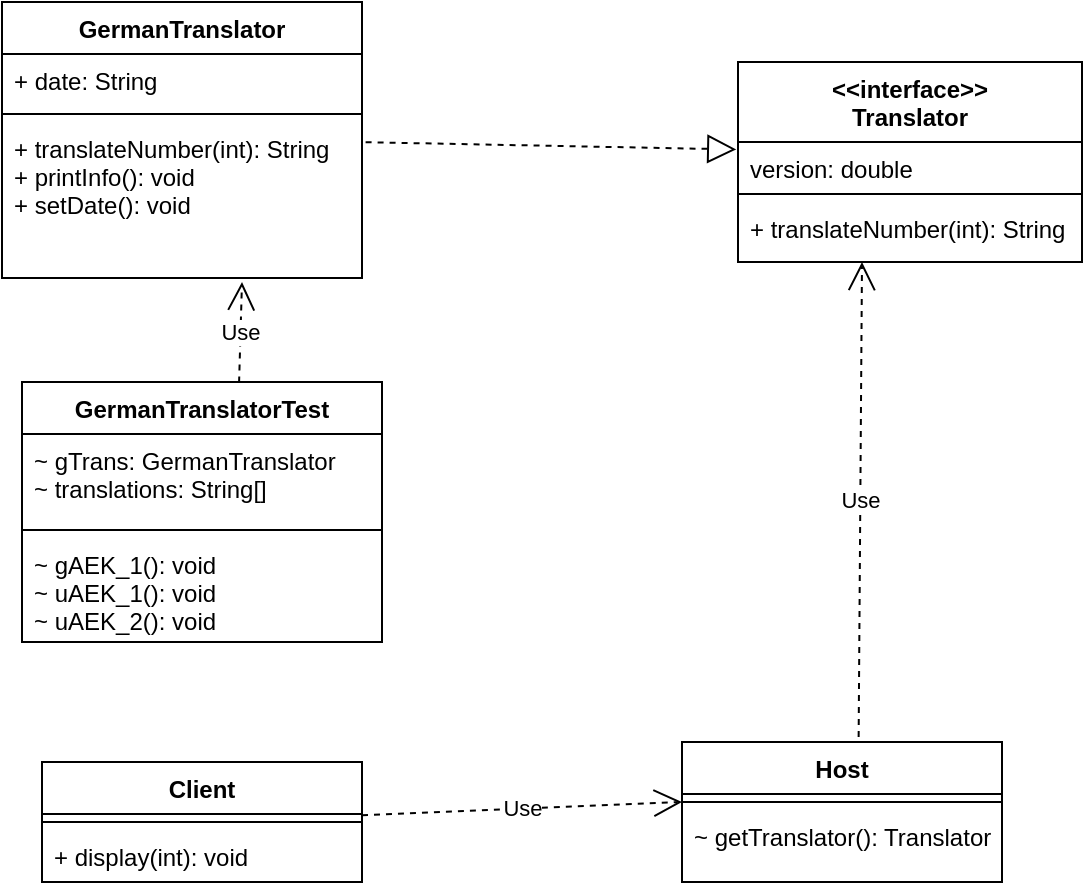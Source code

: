 <mxfile version="20.4.0" type="github"><diagram id="PfS6YMHEkDWlYDKdICC1" name="Page-1"><mxGraphModel dx="1381" dy="764" grid="1" gridSize="10" guides="1" tooltips="1" connect="1" arrows="1" fold="1" page="1" pageScale="1" pageWidth="827" pageHeight="1169" math="0" shadow="0"><root><mxCell id="0"/><mxCell id="1" parent="0"/><mxCell id="yOJaloRvgMRQviQX31AW-1" value="&lt;&lt;interface&gt;&gt;&#10;Translator" style="swimlane;fontStyle=1;align=center;verticalAlign=top;childLayout=stackLayout;horizontal=1;startSize=40;horizontalStack=0;resizeParent=1;resizeLast=0;collapsible=1;marginBottom=0;rounded=0;shadow=0;strokeWidth=1;" vertex="1" parent="1"><mxGeometry x="408" y="70" width="172" height="100" as="geometry"><mxRectangle x="508" y="90" width="160" height="26" as="alternateBounds"/></mxGeometry></mxCell><mxCell id="yOJaloRvgMRQviQX31AW-2" value="version: double" style="text;align=left;verticalAlign=top;spacingLeft=4;spacingRight=4;overflow=hidden;rotatable=0;points=[[0,0.5],[1,0.5]];portConstraint=eastwest;rounded=0;shadow=0;html=0;" vertex="1" parent="yOJaloRvgMRQviQX31AW-1"><mxGeometry y="40" width="172" height="22" as="geometry"/></mxCell><mxCell id="yOJaloRvgMRQviQX31AW-3" value="" style="line;html=1;strokeWidth=1;align=left;verticalAlign=middle;spacingTop=-1;spacingLeft=3;spacingRight=3;rotatable=0;labelPosition=right;points=[];portConstraint=eastwest;" vertex="1" parent="yOJaloRvgMRQviQX31AW-1"><mxGeometry y="62" width="172" height="8" as="geometry"/></mxCell><mxCell id="yOJaloRvgMRQviQX31AW-4" value="+ translateNumber(int): String" style="text;align=left;verticalAlign=top;spacingLeft=4;spacingRight=4;overflow=hidden;rotatable=0;points=[[0,0.5],[1,0.5]];portConstraint=eastwest;" vertex="1" parent="yOJaloRvgMRQviQX31AW-1"><mxGeometry y="70" width="172" height="26" as="geometry"/></mxCell><mxCell id="yOJaloRvgMRQviQX31AW-5" value="GermanTranslator" style="swimlane;fontStyle=1;align=center;verticalAlign=top;childLayout=stackLayout;horizontal=1;startSize=26;horizontalStack=0;resizeParent=1;resizeLast=0;collapsible=1;marginBottom=0;rounded=0;shadow=0;strokeWidth=1;" vertex="1" parent="1"><mxGeometry x="40" y="40" width="180" height="138" as="geometry"><mxRectangle x="230" y="140" width="160" height="26" as="alternateBounds"/></mxGeometry></mxCell><mxCell id="yOJaloRvgMRQviQX31AW-6" value="+ date: String" style="text;align=left;verticalAlign=top;spacingLeft=4;spacingRight=4;overflow=hidden;rotatable=0;points=[[0,0.5],[1,0.5]];portConstraint=eastwest;rounded=0;shadow=0;html=0;" vertex="1" parent="yOJaloRvgMRQviQX31AW-5"><mxGeometry y="26" width="180" height="26" as="geometry"/></mxCell><mxCell id="yOJaloRvgMRQviQX31AW-7" value="" style="line;html=1;strokeWidth=1;align=left;verticalAlign=middle;spacingTop=-1;spacingLeft=3;spacingRight=3;rotatable=0;labelPosition=right;points=[];portConstraint=eastwest;" vertex="1" parent="yOJaloRvgMRQviQX31AW-5"><mxGeometry y="52" width="180" height="8" as="geometry"/></mxCell><mxCell id="yOJaloRvgMRQviQX31AW-8" value="+ translateNumber(int): String&#10;+ printInfo(): void&#10;+ setDate(): void" style="text;align=left;verticalAlign=top;spacingLeft=4;spacingRight=4;overflow=hidden;rotatable=0;points=[[0,0.5],[1,0.5]];portConstraint=eastwest;" vertex="1" parent="yOJaloRvgMRQviQX31AW-5"><mxGeometry y="60" width="180" height="50" as="geometry"/></mxCell><mxCell id="yOJaloRvgMRQviQX31AW-9" value="Host" style="swimlane;fontStyle=1;align=center;verticalAlign=top;childLayout=stackLayout;horizontal=1;startSize=26;horizontalStack=0;resizeParent=1;resizeLast=0;collapsible=1;marginBottom=0;rounded=0;shadow=0;strokeWidth=1;" vertex="1" parent="1"><mxGeometry x="380" y="410" width="160" height="70" as="geometry"><mxRectangle x="130" y="380" width="160" height="26" as="alternateBounds"/></mxGeometry></mxCell><mxCell id="yOJaloRvgMRQviQX31AW-10" value="" style="line;html=1;strokeWidth=1;align=left;verticalAlign=middle;spacingTop=-1;spacingLeft=3;spacingRight=3;rotatable=0;labelPosition=right;points=[];portConstraint=eastwest;" vertex="1" parent="yOJaloRvgMRQviQX31AW-9"><mxGeometry y="26" width="160" height="8" as="geometry"/></mxCell><mxCell id="yOJaloRvgMRQviQX31AW-11" value="~ getTranslator(): Translator" style="text;align=left;verticalAlign=top;spacingLeft=4;spacingRight=4;overflow=hidden;rotatable=0;points=[[0,0.5],[1,0.5]];portConstraint=eastwest;" vertex="1" parent="yOJaloRvgMRQviQX31AW-9"><mxGeometry y="34" width="160" height="26" as="geometry"/></mxCell><mxCell id="yOJaloRvgMRQviQX31AW-12" value="GermanTranslatorTest" style="swimlane;fontStyle=1;align=center;verticalAlign=top;childLayout=stackLayout;horizontal=1;startSize=26;horizontalStack=0;resizeParent=1;resizeLast=0;collapsible=1;marginBottom=0;rounded=0;shadow=0;strokeWidth=1;" vertex="1" parent="1"><mxGeometry x="50" y="230" width="180" height="130" as="geometry"><mxRectangle x="230" y="140" width="160" height="26" as="alternateBounds"/></mxGeometry></mxCell><mxCell id="yOJaloRvgMRQviQX31AW-13" value="~ gTrans: GermanTranslator&#10;~ translations: String[]" style="text;align=left;verticalAlign=top;spacingLeft=4;spacingRight=4;overflow=hidden;rotatable=0;points=[[0,0.5],[1,0.5]];portConstraint=eastwest;rounded=0;shadow=0;html=0;" vertex="1" parent="yOJaloRvgMRQviQX31AW-12"><mxGeometry y="26" width="180" height="44" as="geometry"/></mxCell><mxCell id="yOJaloRvgMRQviQX31AW-14" value="" style="line;html=1;strokeWidth=1;align=left;verticalAlign=middle;spacingTop=-1;spacingLeft=3;spacingRight=3;rotatable=0;labelPosition=right;points=[];portConstraint=eastwest;" vertex="1" parent="yOJaloRvgMRQviQX31AW-12"><mxGeometry y="70" width="180" height="8" as="geometry"/></mxCell><mxCell id="yOJaloRvgMRQviQX31AW-15" value="~ gAEK_1(): void&#10;~ uAEK_1(): void&#10;~ uAEK_2(): void" style="text;align=left;verticalAlign=top;spacingLeft=4;spacingRight=4;overflow=hidden;rotatable=0;points=[[0,0.5],[1,0.5]];portConstraint=eastwest;" vertex="1" parent="yOJaloRvgMRQviQX31AW-12"><mxGeometry y="78" width="180" height="50" as="geometry"/></mxCell><mxCell id="yOJaloRvgMRQviQX31AW-16" value="Client" style="swimlane;fontStyle=1;align=center;verticalAlign=top;childLayout=stackLayout;horizontal=1;startSize=26;horizontalStack=0;resizeParent=1;resizeParentMax=0;resizeLast=0;collapsible=1;marginBottom=0;" vertex="1" parent="1"><mxGeometry x="60" y="420" width="160" height="60" as="geometry"/></mxCell><mxCell id="yOJaloRvgMRQviQX31AW-17" value="" style="line;strokeWidth=1;fillColor=none;align=left;verticalAlign=middle;spacingTop=-1;spacingLeft=3;spacingRight=3;rotatable=0;labelPosition=right;points=[];portConstraint=eastwest;strokeColor=inherit;" vertex="1" parent="yOJaloRvgMRQviQX31AW-16"><mxGeometry y="26" width="160" height="8" as="geometry"/></mxCell><mxCell id="yOJaloRvgMRQviQX31AW-18" value="+ display(int): void" style="text;strokeColor=none;fillColor=none;align=left;verticalAlign=top;spacingLeft=4;spacingRight=4;overflow=hidden;rotatable=0;points=[[0,0.5],[1,0.5]];portConstraint=eastwest;" vertex="1" parent="yOJaloRvgMRQviQX31AW-16"><mxGeometry y="34" width="160" height="26" as="geometry"/></mxCell><mxCell id="yOJaloRvgMRQviQX31AW-19" value="Use" style="endArrow=open;endSize=12;dashed=1;html=1;rounded=0;exitX=0.603;exitY=0.002;exitDx=0;exitDy=0;exitPerimeter=0;" edge="1" parent="1" source="yOJaloRvgMRQviQX31AW-12"><mxGeometry width="160" relative="1" as="geometry"><mxPoint x="220" y="300" as="sourcePoint"/><mxPoint x="160" y="180" as="targetPoint"/></mxGeometry></mxCell><mxCell id="yOJaloRvgMRQviQX31AW-20" value="Use" style="endArrow=open;endSize=12;dashed=1;html=1;rounded=0;entryX=0;entryY=0.5;entryDx=0;entryDy=0;entryPerimeter=0;" edge="1" parent="1" source="yOJaloRvgMRQviQX31AW-16" target="yOJaloRvgMRQviQX31AW-10"><mxGeometry width="160" relative="1" as="geometry"><mxPoint x="220" y="510" as="sourcePoint"/><mxPoint x="380" y="500" as="targetPoint"/></mxGeometry></mxCell><mxCell id="yOJaloRvgMRQviQX31AW-21" value="" style="endArrow=block;dashed=1;endFill=0;endSize=12;html=1;rounded=0;exitX=1.01;exitY=0.202;exitDx=0;exitDy=0;exitPerimeter=0;entryX=-0.005;entryY=0.169;entryDx=0;entryDy=0;entryPerimeter=0;" edge="1" parent="1" source="yOJaloRvgMRQviQX31AW-8" target="yOJaloRvgMRQviQX31AW-2"><mxGeometry width="160" relative="1" as="geometry"><mxPoint x="230" y="108.55" as="sourcePoint"/><mxPoint x="390" y="108.55" as="targetPoint"/></mxGeometry></mxCell><mxCell id="yOJaloRvgMRQviQX31AW-22" value="Use" style="endArrow=open;endSize=12;dashed=1;html=1;rounded=0;exitX=0.552;exitY=-0.035;exitDx=0;exitDy=0;exitPerimeter=0;" edge="1" parent="1" source="yOJaloRvgMRQviQX31AW-9"><mxGeometry width="160" relative="1" as="geometry"><mxPoint x="360" y="260" as="sourcePoint"/><mxPoint x="470" y="170" as="targetPoint"/></mxGeometry></mxCell></root></mxGraphModel></diagram></mxfile>